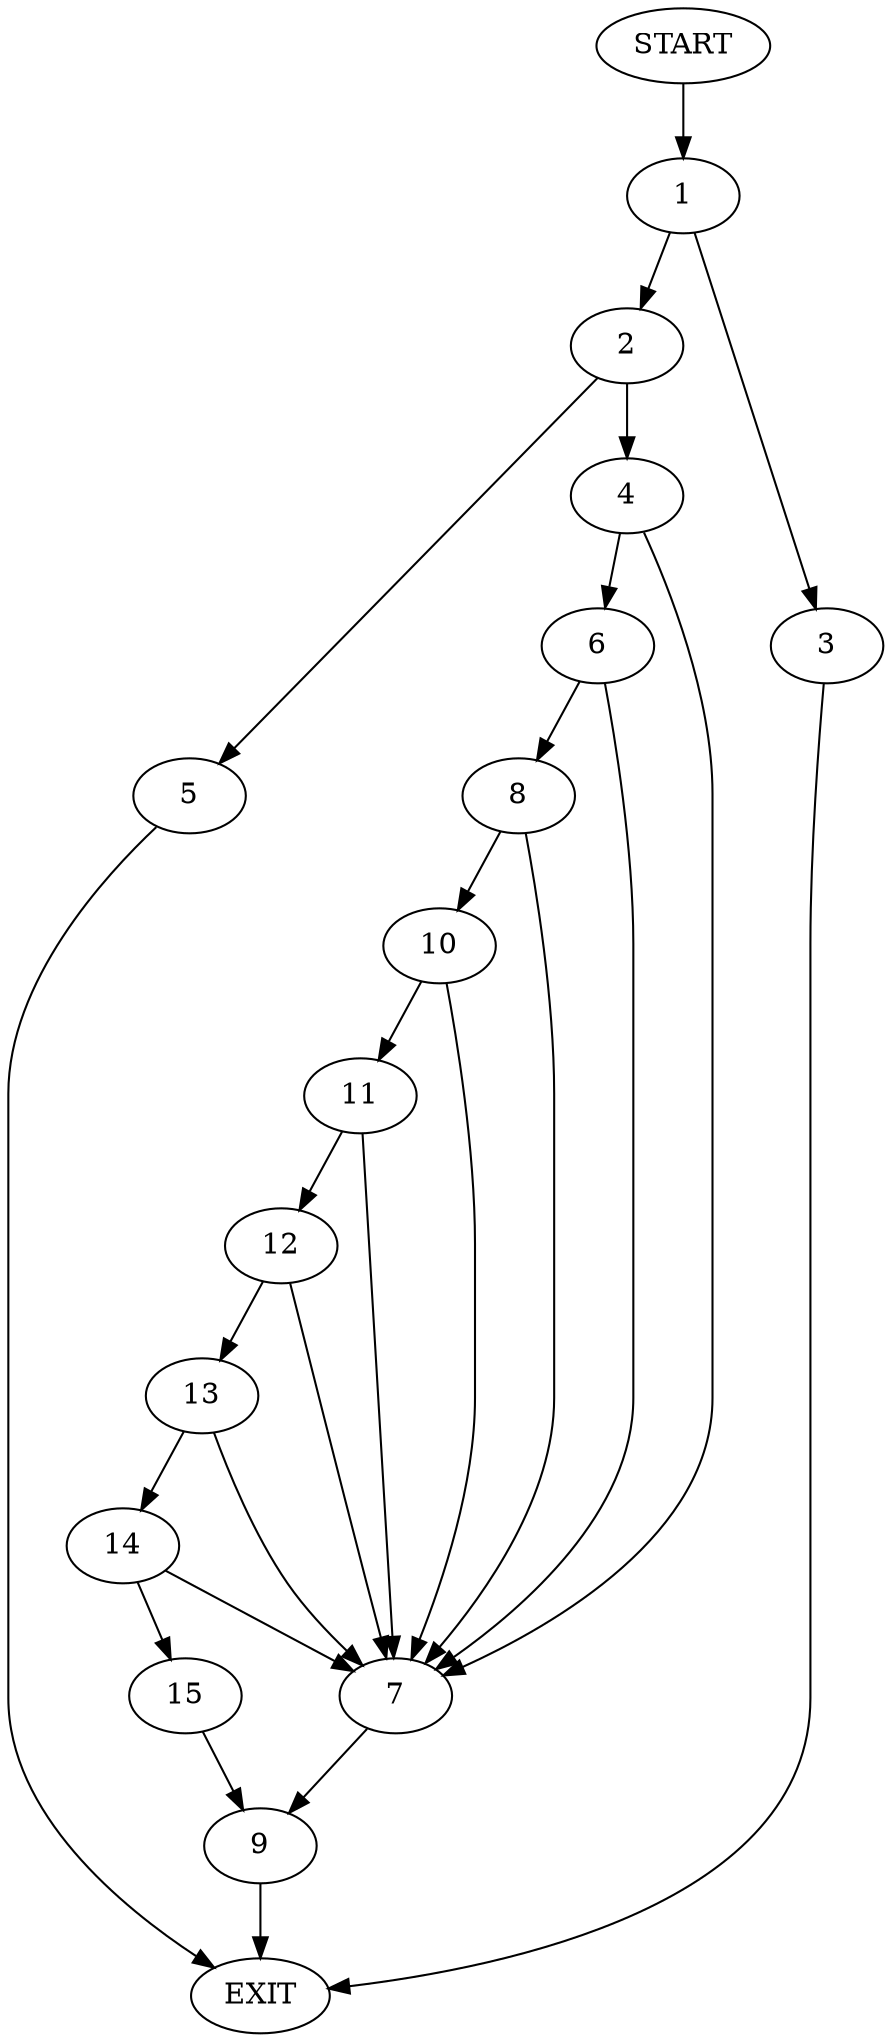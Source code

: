 digraph {
0 [label="START"]
16 [label="EXIT"]
0 -> 1
1 -> 2
1 -> 3
3 -> 16
2 -> 4
2 -> 5
5 -> 16
4 -> 6
4 -> 7
6 -> 7
6 -> 8
7 -> 9
8 -> 7
8 -> 10
10 -> 11
10 -> 7
11 -> 7
11 -> 12
12 -> 7
12 -> 13
13 -> 7
13 -> 14
14 -> 7
14 -> 15
15 -> 9
9 -> 16
}
